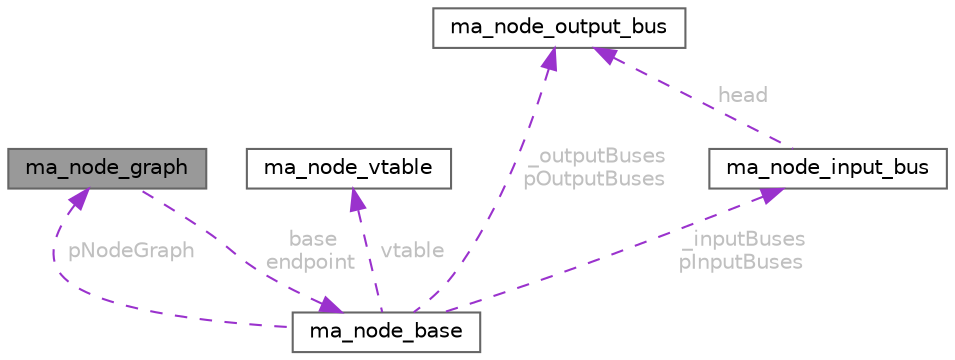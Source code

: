 digraph "ma_node_graph"
{
 // LATEX_PDF_SIZE
  bgcolor="transparent";
  edge [fontname=Helvetica,fontsize=10,labelfontname=Helvetica,labelfontsize=10];
  node [fontname=Helvetica,fontsize=10,shape=box,height=0.2,width=0.4];
  Node1 [id="Node000001",label="ma_node_graph",height=0.2,width=0.4,color="gray40", fillcolor="grey60", style="filled", fontcolor="black",tooltip=" "];
  Node2 -> Node1 [id="edge13_Node000001_Node000002",dir="back",color="darkorchid3",style="dashed",tooltip=" ",label=" base\nendpoint",fontcolor="grey" ];
  Node2 [id="Node000002",label="ma_node_base",height=0.2,width=0.4,color="gray40", fillcolor="white", style="filled",URL="$structma__node__base.html",tooltip=" "];
  Node1 -> Node2 [id="edge14_Node000002_Node000001",dir="back",color="darkorchid3",style="dashed",tooltip=" ",label=" pNodeGraph",fontcolor="grey" ];
  Node3 -> Node2 [id="edge15_Node000002_Node000003",dir="back",color="darkorchid3",style="dashed",tooltip=" ",label=" vtable",fontcolor="grey" ];
  Node3 [id="Node000003",label="ma_node_vtable",height=0.2,width=0.4,color="gray40", fillcolor="white", style="filled",URL="$structma__node__vtable.html",tooltip=" "];
  Node4 -> Node2 [id="edge16_Node000002_Node000004",dir="back",color="darkorchid3",style="dashed",tooltip=" ",label=" _inputBuses\npInputBuses",fontcolor="grey" ];
  Node4 [id="Node000004",label="ma_node_input_bus",height=0.2,width=0.4,color="gray40", fillcolor="white", style="filled",URL="$structma__node__input__bus.html",tooltip=" "];
  Node5 -> Node4 [id="edge17_Node000004_Node000005",dir="back",color="darkorchid3",style="dashed",tooltip=" ",label=" head",fontcolor="grey" ];
  Node5 [id="Node000005",label="ma_node_output_bus",height=0.2,width=0.4,color="gray40", fillcolor="white", style="filled",URL="$structma__node__output__bus.html",tooltip=" "];
  Node5 -> Node2 [id="edge18_Node000002_Node000005",dir="back",color="darkorchid3",style="dashed",tooltip=" ",label=" _outputBuses\npOutputBuses",fontcolor="grey" ];
}
